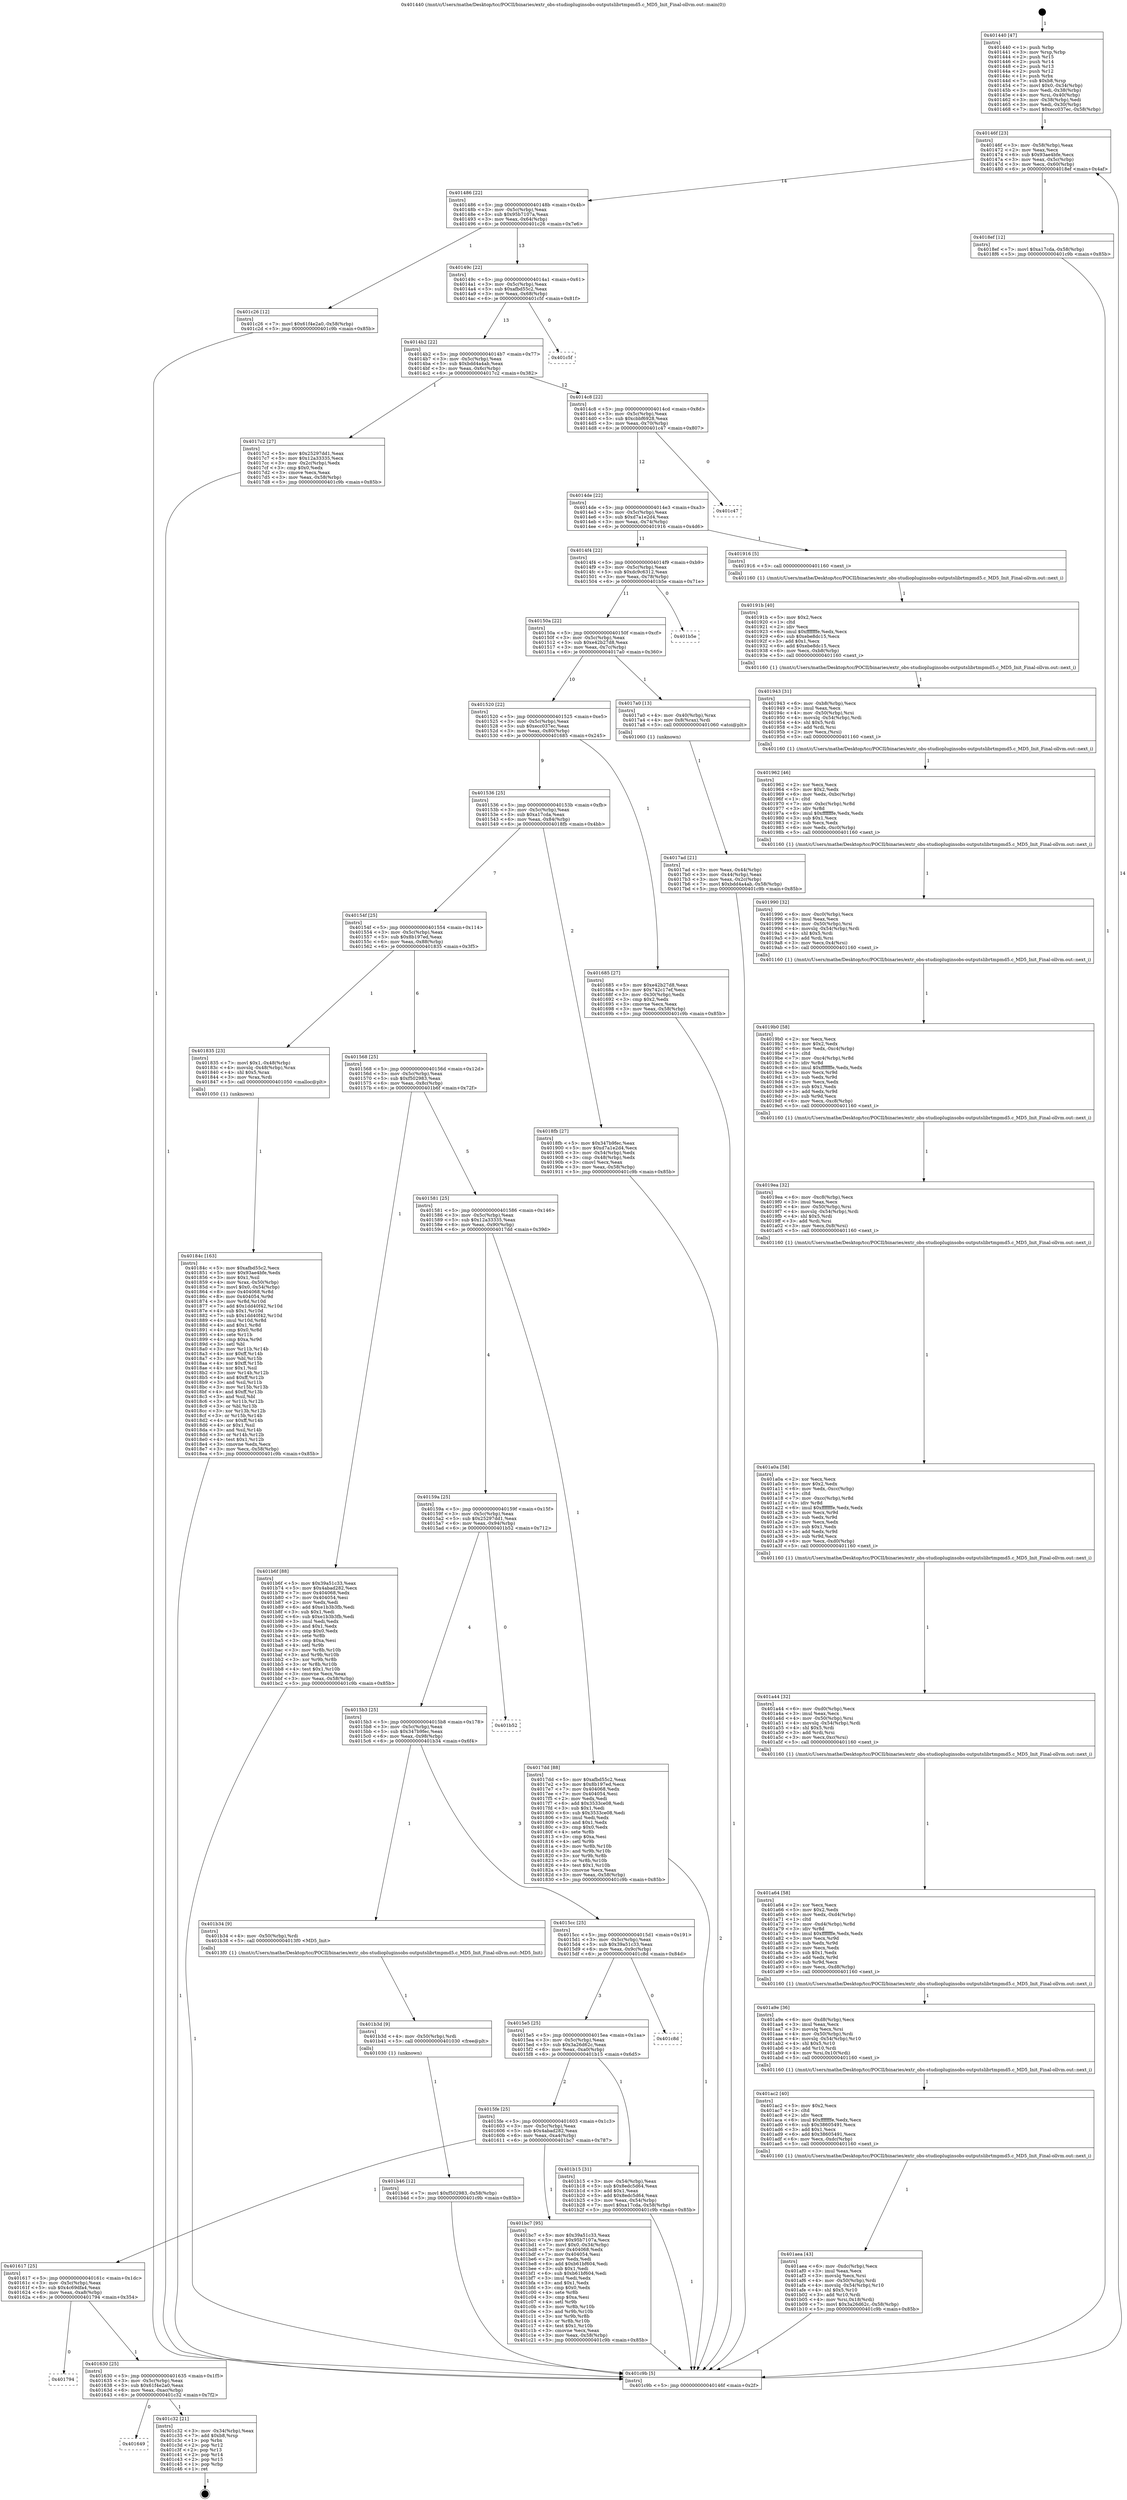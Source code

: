 digraph "0x401440" {
  label = "0x401440 (/mnt/c/Users/mathe/Desktop/tcc/POCII/binaries/extr_obs-studiopluginsobs-outputslibrtmpmd5.c_MD5_Init_Final-ollvm.out::main(0))"
  labelloc = "t"
  node[shape=record]

  Entry [label="",width=0.3,height=0.3,shape=circle,fillcolor=black,style=filled]
  "0x40146f" [label="{
     0x40146f [23]\l
     | [instrs]\l
     &nbsp;&nbsp;0x40146f \<+3\>: mov -0x58(%rbp),%eax\l
     &nbsp;&nbsp;0x401472 \<+2\>: mov %eax,%ecx\l
     &nbsp;&nbsp;0x401474 \<+6\>: sub $0x93ae4bfe,%ecx\l
     &nbsp;&nbsp;0x40147a \<+3\>: mov %eax,-0x5c(%rbp)\l
     &nbsp;&nbsp;0x40147d \<+3\>: mov %ecx,-0x60(%rbp)\l
     &nbsp;&nbsp;0x401480 \<+6\>: je 00000000004018ef \<main+0x4af\>\l
  }"]
  "0x4018ef" [label="{
     0x4018ef [12]\l
     | [instrs]\l
     &nbsp;&nbsp;0x4018ef \<+7\>: movl $0xa17cda,-0x58(%rbp)\l
     &nbsp;&nbsp;0x4018f6 \<+5\>: jmp 0000000000401c9b \<main+0x85b\>\l
  }"]
  "0x401486" [label="{
     0x401486 [22]\l
     | [instrs]\l
     &nbsp;&nbsp;0x401486 \<+5\>: jmp 000000000040148b \<main+0x4b\>\l
     &nbsp;&nbsp;0x40148b \<+3\>: mov -0x5c(%rbp),%eax\l
     &nbsp;&nbsp;0x40148e \<+5\>: sub $0x95b7107a,%eax\l
     &nbsp;&nbsp;0x401493 \<+3\>: mov %eax,-0x64(%rbp)\l
     &nbsp;&nbsp;0x401496 \<+6\>: je 0000000000401c26 \<main+0x7e6\>\l
  }"]
  Exit [label="",width=0.3,height=0.3,shape=circle,fillcolor=black,style=filled,peripheries=2]
  "0x401c26" [label="{
     0x401c26 [12]\l
     | [instrs]\l
     &nbsp;&nbsp;0x401c26 \<+7\>: movl $0x61f4e2a0,-0x58(%rbp)\l
     &nbsp;&nbsp;0x401c2d \<+5\>: jmp 0000000000401c9b \<main+0x85b\>\l
  }"]
  "0x40149c" [label="{
     0x40149c [22]\l
     | [instrs]\l
     &nbsp;&nbsp;0x40149c \<+5\>: jmp 00000000004014a1 \<main+0x61\>\l
     &nbsp;&nbsp;0x4014a1 \<+3\>: mov -0x5c(%rbp),%eax\l
     &nbsp;&nbsp;0x4014a4 \<+5\>: sub $0xafbd55c2,%eax\l
     &nbsp;&nbsp;0x4014a9 \<+3\>: mov %eax,-0x68(%rbp)\l
     &nbsp;&nbsp;0x4014ac \<+6\>: je 0000000000401c5f \<main+0x81f\>\l
  }"]
  "0x401649" [label="{
     0x401649\l
  }", style=dashed]
  "0x401c5f" [label="{
     0x401c5f\l
  }", style=dashed]
  "0x4014b2" [label="{
     0x4014b2 [22]\l
     | [instrs]\l
     &nbsp;&nbsp;0x4014b2 \<+5\>: jmp 00000000004014b7 \<main+0x77\>\l
     &nbsp;&nbsp;0x4014b7 \<+3\>: mov -0x5c(%rbp),%eax\l
     &nbsp;&nbsp;0x4014ba \<+5\>: sub $0xbdd4a4ab,%eax\l
     &nbsp;&nbsp;0x4014bf \<+3\>: mov %eax,-0x6c(%rbp)\l
     &nbsp;&nbsp;0x4014c2 \<+6\>: je 00000000004017c2 \<main+0x382\>\l
  }"]
  "0x401c32" [label="{
     0x401c32 [21]\l
     | [instrs]\l
     &nbsp;&nbsp;0x401c32 \<+3\>: mov -0x34(%rbp),%eax\l
     &nbsp;&nbsp;0x401c35 \<+7\>: add $0xb8,%rsp\l
     &nbsp;&nbsp;0x401c3c \<+1\>: pop %rbx\l
     &nbsp;&nbsp;0x401c3d \<+2\>: pop %r12\l
     &nbsp;&nbsp;0x401c3f \<+2\>: pop %r13\l
     &nbsp;&nbsp;0x401c41 \<+2\>: pop %r14\l
     &nbsp;&nbsp;0x401c43 \<+2\>: pop %r15\l
     &nbsp;&nbsp;0x401c45 \<+1\>: pop %rbp\l
     &nbsp;&nbsp;0x401c46 \<+1\>: ret\l
  }"]
  "0x4017c2" [label="{
     0x4017c2 [27]\l
     | [instrs]\l
     &nbsp;&nbsp;0x4017c2 \<+5\>: mov $0x25297dd1,%eax\l
     &nbsp;&nbsp;0x4017c7 \<+5\>: mov $0x12a33335,%ecx\l
     &nbsp;&nbsp;0x4017cc \<+3\>: mov -0x2c(%rbp),%edx\l
     &nbsp;&nbsp;0x4017cf \<+3\>: cmp $0x0,%edx\l
     &nbsp;&nbsp;0x4017d2 \<+3\>: cmove %ecx,%eax\l
     &nbsp;&nbsp;0x4017d5 \<+3\>: mov %eax,-0x58(%rbp)\l
     &nbsp;&nbsp;0x4017d8 \<+5\>: jmp 0000000000401c9b \<main+0x85b\>\l
  }"]
  "0x4014c8" [label="{
     0x4014c8 [22]\l
     | [instrs]\l
     &nbsp;&nbsp;0x4014c8 \<+5\>: jmp 00000000004014cd \<main+0x8d\>\l
     &nbsp;&nbsp;0x4014cd \<+3\>: mov -0x5c(%rbp),%eax\l
     &nbsp;&nbsp;0x4014d0 \<+5\>: sub $0xcbbf6928,%eax\l
     &nbsp;&nbsp;0x4014d5 \<+3\>: mov %eax,-0x70(%rbp)\l
     &nbsp;&nbsp;0x4014d8 \<+6\>: je 0000000000401c47 \<main+0x807\>\l
  }"]
  "0x401630" [label="{
     0x401630 [25]\l
     | [instrs]\l
     &nbsp;&nbsp;0x401630 \<+5\>: jmp 0000000000401635 \<main+0x1f5\>\l
     &nbsp;&nbsp;0x401635 \<+3\>: mov -0x5c(%rbp),%eax\l
     &nbsp;&nbsp;0x401638 \<+5\>: sub $0x61f4e2a0,%eax\l
     &nbsp;&nbsp;0x40163d \<+6\>: mov %eax,-0xac(%rbp)\l
     &nbsp;&nbsp;0x401643 \<+6\>: je 0000000000401c32 \<main+0x7f2\>\l
  }"]
  "0x401c47" [label="{
     0x401c47\l
  }", style=dashed]
  "0x4014de" [label="{
     0x4014de [22]\l
     | [instrs]\l
     &nbsp;&nbsp;0x4014de \<+5\>: jmp 00000000004014e3 \<main+0xa3\>\l
     &nbsp;&nbsp;0x4014e3 \<+3\>: mov -0x5c(%rbp),%eax\l
     &nbsp;&nbsp;0x4014e6 \<+5\>: sub $0xd7a1e2d4,%eax\l
     &nbsp;&nbsp;0x4014eb \<+3\>: mov %eax,-0x74(%rbp)\l
     &nbsp;&nbsp;0x4014ee \<+6\>: je 0000000000401916 \<main+0x4d6\>\l
  }"]
  "0x401794" [label="{
     0x401794\l
  }", style=dashed]
  "0x401916" [label="{
     0x401916 [5]\l
     | [instrs]\l
     &nbsp;&nbsp;0x401916 \<+5\>: call 0000000000401160 \<next_i\>\l
     | [calls]\l
     &nbsp;&nbsp;0x401160 \{1\} (/mnt/c/Users/mathe/Desktop/tcc/POCII/binaries/extr_obs-studiopluginsobs-outputslibrtmpmd5.c_MD5_Init_Final-ollvm.out::next_i)\l
  }"]
  "0x4014f4" [label="{
     0x4014f4 [22]\l
     | [instrs]\l
     &nbsp;&nbsp;0x4014f4 \<+5\>: jmp 00000000004014f9 \<main+0xb9\>\l
     &nbsp;&nbsp;0x4014f9 \<+3\>: mov -0x5c(%rbp),%eax\l
     &nbsp;&nbsp;0x4014fc \<+5\>: sub $0xdc9c6312,%eax\l
     &nbsp;&nbsp;0x401501 \<+3\>: mov %eax,-0x78(%rbp)\l
     &nbsp;&nbsp;0x401504 \<+6\>: je 0000000000401b5e \<main+0x71e\>\l
  }"]
  "0x401617" [label="{
     0x401617 [25]\l
     | [instrs]\l
     &nbsp;&nbsp;0x401617 \<+5\>: jmp 000000000040161c \<main+0x1dc\>\l
     &nbsp;&nbsp;0x40161c \<+3\>: mov -0x5c(%rbp),%eax\l
     &nbsp;&nbsp;0x40161f \<+5\>: sub $0x4c69dfa4,%eax\l
     &nbsp;&nbsp;0x401624 \<+6\>: mov %eax,-0xa8(%rbp)\l
     &nbsp;&nbsp;0x40162a \<+6\>: je 0000000000401794 \<main+0x354\>\l
  }"]
  "0x401b5e" [label="{
     0x401b5e\l
  }", style=dashed]
  "0x40150a" [label="{
     0x40150a [22]\l
     | [instrs]\l
     &nbsp;&nbsp;0x40150a \<+5\>: jmp 000000000040150f \<main+0xcf\>\l
     &nbsp;&nbsp;0x40150f \<+3\>: mov -0x5c(%rbp),%eax\l
     &nbsp;&nbsp;0x401512 \<+5\>: sub $0xe42b27d8,%eax\l
     &nbsp;&nbsp;0x401517 \<+3\>: mov %eax,-0x7c(%rbp)\l
     &nbsp;&nbsp;0x40151a \<+6\>: je 00000000004017a0 \<main+0x360\>\l
  }"]
  "0x401bc7" [label="{
     0x401bc7 [95]\l
     | [instrs]\l
     &nbsp;&nbsp;0x401bc7 \<+5\>: mov $0x39a51c33,%eax\l
     &nbsp;&nbsp;0x401bcc \<+5\>: mov $0x95b7107a,%ecx\l
     &nbsp;&nbsp;0x401bd1 \<+7\>: movl $0x0,-0x34(%rbp)\l
     &nbsp;&nbsp;0x401bd8 \<+7\>: mov 0x404068,%edx\l
     &nbsp;&nbsp;0x401bdf \<+7\>: mov 0x404054,%esi\l
     &nbsp;&nbsp;0x401be6 \<+2\>: mov %edx,%edi\l
     &nbsp;&nbsp;0x401be8 \<+6\>: add $0xb61bf604,%edi\l
     &nbsp;&nbsp;0x401bee \<+3\>: sub $0x1,%edi\l
     &nbsp;&nbsp;0x401bf1 \<+6\>: sub $0xb61bf604,%edi\l
     &nbsp;&nbsp;0x401bf7 \<+3\>: imul %edi,%edx\l
     &nbsp;&nbsp;0x401bfa \<+3\>: and $0x1,%edx\l
     &nbsp;&nbsp;0x401bfd \<+3\>: cmp $0x0,%edx\l
     &nbsp;&nbsp;0x401c00 \<+4\>: sete %r8b\l
     &nbsp;&nbsp;0x401c04 \<+3\>: cmp $0xa,%esi\l
     &nbsp;&nbsp;0x401c07 \<+4\>: setl %r9b\l
     &nbsp;&nbsp;0x401c0b \<+3\>: mov %r8b,%r10b\l
     &nbsp;&nbsp;0x401c0e \<+3\>: and %r9b,%r10b\l
     &nbsp;&nbsp;0x401c11 \<+3\>: xor %r9b,%r8b\l
     &nbsp;&nbsp;0x401c14 \<+3\>: or %r8b,%r10b\l
     &nbsp;&nbsp;0x401c17 \<+4\>: test $0x1,%r10b\l
     &nbsp;&nbsp;0x401c1b \<+3\>: cmovne %ecx,%eax\l
     &nbsp;&nbsp;0x401c1e \<+3\>: mov %eax,-0x58(%rbp)\l
     &nbsp;&nbsp;0x401c21 \<+5\>: jmp 0000000000401c9b \<main+0x85b\>\l
  }"]
  "0x4017a0" [label="{
     0x4017a0 [13]\l
     | [instrs]\l
     &nbsp;&nbsp;0x4017a0 \<+4\>: mov -0x40(%rbp),%rax\l
     &nbsp;&nbsp;0x4017a4 \<+4\>: mov 0x8(%rax),%rdi\l
     &nbsp;&nbsp;0x4017a8 \<+5\>: call 0000000000401060 \<atoi@plt\>\l
     | [calls]\l
     &nbsp;&nbsp;0x401060 \{1\} (unknown)\l
  }"]
  "0x401520" [label="{
     0x401520 [22]\l
     | [instrs]\l
     &nbsp;&nbsp;0x401520 \<+5\>: jmp 0000000000401525 \<main+0xe5\>\l
     &nbsp;&nbsp;0x401525 \<+3\>: mov -0x5c(%rbp),%eax\l
     &nbsp;&nbsp;0x401528 \<+5\>: sub $0xecc037ec,%eax\l
     &nbsp;&nbsp;0x40152d \<+3\>: mov %eax,-0x80(%rbp)\l
     &nbsp;&nbsp;0x401530 \<+6\>: je 0000000000401685 \<main+0x245\>\l
  }"]
  "0x401b46" [label="{
     0x401b46 [12]\l
     | [instrs]\l
     &nbsp;&nbsp;0x401b46 \<+7\>: movl $0xf502983,-0x58(%rbp)\l
     &nbsp;&nbsp;0x401b4d \<+5\>: jmp 0000000000401c9b \<main+0x85b\>\l
  }"]
  "0x401685" [label="{
     0x401685 [27]\l
     | [instrs]\l
     &nbsp;&nbsp;0x401685 \<+5\>: mov $0xe42b27d8,%eax\l
     &nbsp;&nbsp;0x40168a \<+5\>: mov $0x742c17ef,%ecx\l
     &nbsp;&nbsp;0x40168f \<+3\>: mov -0x30(%rbp),%edx\l
     &nbsp;&nbsp;0x401692 \<+3\>: cmp $0x2,%edx\l
     &nbsp;&nbsp;0x401695 \<+3\>: cmovne %ecx,%eax\l
     &nbsp;&nbsp;0x401698 \<+3\>: mov %eax,-0x58(%rbp)\l
     &nbsp;&nbsp;0x40169b \<+5\>: jmp 0000000000401c9b \<main+0x85b\>\l
  }"]
  "0x401536" [label="{
     0x401536 [25]\l
     | [instrs]\l
     &nbsp;&nbsp;0x401536 \<+5\>: jmp 000000000040153b \<main+0xfb\>\l
     &nbsp;&nbsp;0x40153b \<+3\>: mov -0x5c(%rbp),%eax\l
     &nbsp;&nbsp;0x40153e \<+5\>: sub $0xa17cda,%eax\l
     &nbsp;&nbsp;0x401543 \<+6\>: mov %eax,-0x84(%rbp)\l
     &nbsp;&nbsp;0x401549 \<+6\>: je 00000000004018fb \<main+0x4bb\>\l
  }"]
  "0x401c9b" [label="{
     0x401c9b [5]\l
     | [instrs]\l
     &nbsp;&nbsp;0x401c9b \<+5\>: jmp 000000000040146f \<main+0x2f\>\l
  }"]
  "0x401440" [label="{
     0x401440 [47]\l
     | [instrs]\l
     &nbsp;&nbsp;0x401440 \<+1\>: push %rbp\l
     &nbsp;&nbsp;0x401441 \<+3\>: mov %rsp,%rbp\l
     &nbsp;&nbsp;0x401444 \<+2\>: push %r15\l
     &nbsp;&nbsp;0x401446 \<+2\>: push %r14\l
     &nbsp;&nbsp;0x401448 \<+2\>: push %r13\l
     &nbsp;&nbsp;0x40144a \<+2\>: push %r12\l
     &nbsp;&nbsp;0x40144c \<+1\>: push %rbx\l
     &nbsp;&nbsp;0x40144d \<+7\>: sub $0xb8,%rsp\l
     &nbsp;&nbsp;0x401454 \<+7\>: movl $0x0,-0x34(%rbp)\l
     &nbsp;&nbsp;0x40145b \<+3\>: mov %edi,-0x38(%rbp)\l
     &nbsp;&nbsp;0x40145e \<+4\>: mov %rsi,-0x40(%rbp)\l
     &nbsp;&nbsp;0x401462 \<+3\>: mov -0x38(%rbp),%edi\l
     &nbsp;&nbsp;0x401465 \<+3\>: mov %edi,-0x30(%rbp)\l
     &nbsp;&nbsp;0x401468 \<+7\>: movl $0xecc037ec,-0x58(%rbp)\l
  }"]
  "0x4017ad" [label="{
     0x4017ad [21]\l
     | [instrs]\l
     &nbsp;&nbsp;0x4017ad \<+3\>: mov %eax,-0x44(%rbp)\l
     &nbsp;&nbsp;0x4017b0 \<+3\>: mov -0x44(%rbp),%eax\l
     &nbsp;&nbsp;0x4017b3 \<+3\>: mov %eax,-0x2c(%rbp)\l
     &nbsp;&nbsp;0x4017b6 \<+7\>: movl $0xbdd4a4ab,-0x58(%rbp)\l
     &nbsp;&nbsp;0x4017bd \<+5\>: jmp 0000000000401c9b \<main+0x85b\>\l
  }"]
  "0x401b3d" [label="{
     0x401b3d [9]\l
     | [instrs]\l
     &nbsp;&nbsp;0x401b3d \<+4\>: mov -0x50(%rbp),%rdi\l
     &nbsp;&nbsp;0x401b41 \<+5\>: call 0000000000401030 \<free@plt\>\l
     | [calls]\l
     &nbsp;&nbsp;0x401030 \{1\} (unknown)\l
  }"]
  "0x4018fb" [label="{
     0x4018fb [27]\l
     | [instrs]\l
     &nbsp;&nbsp;0x4018fb \<+5\>: mov $0x347b9fec,%eax\l
     &nbsp;&nbsp;0x401900 \<+5\>: mov $0xd7a1e2d4,%ecx\l
     &nbsp;&nbsp;0x401905 \<+3\>: mov -0x54(%rbp),%edx\l
     &nbsp;&nbsp;0x401908 \<+3\>: cmp -0x48(%rbp),%edx\l
     &nbsp;&nbsp;0x40190b \<+3\>: cmovl %ecx,%eax\l
     &nbsp;&nbsp;0x40190e \<+3\>: mov %eax,-0x58(%rbp)\l
     &nbsp;&nbsp;0x401911 \<+5\>: jmp 0000000000401c9b \<main+0x85b\>\l
  }"]
  "0x40154f" [label="{
     0x40154f [25]\l
     | [instrs]\l
     &nbsp;&nbsp;0x40154f \<+5\>: jmp 0000000000401554 \<main+0x114\>\l
     &nbsp;&nbsp;0x401554 \<+3\>: mov -0x5c(%rbp),%eax\l
     &nbsp;&nbsp;0x401557 \<+5\>: sub $0x8b197ed,%eax\l
     &nbsp;&nbsp;0x40155c \<+6\>: mov %eax,-0x88(%rbp)\l
     &nbsp;&nbsp;0x401562 \<+6\>: je 0000000000401835 \<main+0x3f5\>\l
  }"]
  "0x4015fe" [label="{
     0x4015fe [25]\l
     | [instrs]\l
     &nbsp;&nbsp;0x4015fe \<+5\>: jmp 0000000000401603 \<main+0x1c3\>\l
     &nbsp;&nbsp;0x401603 \<+3\>: mov -0x5c(%rbp),%eax\l
     &nbsp;&nbsp;0x401606 \<+5\>: sub $0x4abad282,%eax\l
     &nbsp;&nbsp;0x40160b \<+6\>: mov %eax,-0xa4(%rbp)\l
     &nbsp;&nbsp;0x401611 \<+6\>: je 0000000000401bc7 \<main+0x787\>\l
  }"]
  "0x401835" [label="{
     0x401835 [23]\l
     | [instrs]\l
     &nbsp;&nbsp;0x401835 \<+7\>: movl $0x1,-0x48(%rbp)\l
     &nbsp;&nbsp;0x40183c \<+4\>: movslq -0x48(%rbp),%rax\l
     &nbsp;&nbsp;0x401840 \<+4\>: shl $0x5,%rax\l
     &nbsp;&nbsp;0x401844 \<+3\>: mov %rax,%rdi\l
     &nbsp;&nbsp;0x401847 \<+5\>: call 0000000000401050 \<malloc@plt\>\l
     | [calls]\l
     &nbsp;&nbsp;0x401050 \{1\} (unknown)\l
  }"]
  "0x401568" [label="{
     0x401568 [25]\l
     | [instrs]\l
     &nbsp;&nbsp;0x401568 \<+5\>: jmp 000000000040156d \<main+0x12d\>\l
     &nbsp;&nbsp;0x40156d \<+3\>: mov -0x5c(%rbp),%eax\l
     &nbsp;&nbsp;0x401570 \<+5\>: sub $0xf502983,%eax\l
     &nbsp;&nbsp;0x401575 \<+6\>: mov %eax,-0x8c(%rbp)\l
     &nbsp;&nbsp;0x40157b \<+6\>: je 0000000000401b6f \<main+0x72f\>\l
  }"]
  "0x401b15" [label="{
     0x401b15 [31]\l
     | [instrs]\l
     &nbsp;&nbsp;0x401b15 \<+3\>: mov -0x54(%rbp),%eax\l
     &nbsp;&nbsp;0x401b18 \<+5\>: sub $0x8edc5d64,%eax\l
     &nbsp;&nbsp;0x401b1d \<+3\>: add $0x1,%eax\l
     &nbsp;&nbsp;0x401b20 \<+5\>: add $0x8edc5d64,%eax\l
     &nbsp;&nbsp;0x401b25 \<+3\>: mov %eax,-0x54(%rbp)\l
     &nbsp;&nbsp;0x401b28 \<+7\>: movl $0xa17cda,-0x58(%rbp)\l
     &nbsp;&nbsp;0x401b2f \<+5\>: jmp 0000000000401c9b \<main+0x85b\>\l
  }"]
  "0x401b6f" [label="{
     0x401b6f [88]\l
     | [instrs]\l
     &nbsp;&nbsp;0x401b6f \<+5\>: mov $0x39a51c33,%eax\l
     &nbsp;&nbsp;0x401b74 \<+5\>: mov $0x4abad282,%ecx\l
     &nbsp;&nbsp;0x401b79 \<+7\>: mov 0x404068,%edx\l
     &nbsp;&nbsp;0x401b80 \<+7\>: mov 0x404054,%esi\l
     &nbsp;&nbsp;0x401b87 \<+2\>: mov %edx,%edi\l
     &nbsp;&nbsp;0x401b89 \<+6\>: add $0xe1b3b3fb,%edi\l
     &nbsp;&nbsp;0x401b8f \<+3\>: sub $0x1,%edi\l
     &nbsp;&nbsp;0x401b92 \<+6\>: sub $0xe1b3b3fb,%edi\l
     &nbsp;&nbsp;0x401b98 \<+3\>: imul %edi,%edx\l
     &nbsp;&nbsp;0x401b9b \<+3\>: and $0x1,%edx\l
     &nbsp;&nbsp;0x401b9e \<+3\>: cmp $0x0,%edx\l
     &nbsp;&nbsp;0x401ba1 \<+4\>: sete %r8b\l
     &nbsp;&nbsp;0x401ba5 \<+3\>: cmp $0xa,%esi\l
     &nbsp;&nbsp;0x401ba8 \<+4\>: setl %r9b\l
     &nbsp;&nbsp;0x401bac \<+3\>: mov %r8b,%r10b\l
     &nbsp;&nbsp;0x401baf \<+3\>: and %r9b,%r10b\l
     &nbsp;&nbsp;0x401bb2 \<+3\>: xor %r9b,%r8b\l
     &nbsp;&nbsp;0x401bb5 \<+3\>: or %r8b,%r10b\l
     &nbsp;&nbsp;0x401bb8 \<+4\>: test $0x1,%r10b\l
     &nbsp;&nbsp;0x401bbc \<+3\>: cmovne %ecx,%eax\l
     &nbsp;&nbsp;0x401bbf \<+3\>: mov %eax,-0x58(%rbp)\l
     &nbsp;&nbsp;0x401bc2 \<+5\>: jmp 0000000000401c9b \<main+0x85b\>\l
  }"]
  "0x401581" [label="{
     0x401581 [25]\l
     | [instrs]\l
     &nbsp;&nbsp;0x401581 \<+5\>: jmp 0000000000401586 \<main+0x146\>\l
     &nbsp;&nbsp;0x401586 \<+3\>: mov -0x5c(%rbp),%eax\l
     &nbsp;&nbsp;0x401589 \<+5\>: sub $0x12a33335,%eax\l
     &nbsp;&nbsp;0x40158e \<+6\>: mov %eax,-0x90(%rbp)\l
     &nbsp;&nbsp;0x401594 \<+6\>: je 00000000004017dd \<main+0x39d\>\l
  }"]
  "0x4015e5" [label="{
     0x4015e5 [25]\l
     | [instrs]\l
     &nbsp;&nbsp;0x4015e5 \<+5\>: jmp 00000000004015ea \<main+0x1aa\>\l
     &nbsp;&nbsp;0x4015ea \<+3\>: mov -0x5c(%rbp),%eax\l
     &nbsp;&nbsp;0x4015ed \<+5\>: sub $0x3a26d62c,%eax\l
     &nbsp;&nbsp;0x4015f2 \<+6\>: mov %eax,-0xa0(%rbp)\l
     &nbsp;&nbsp;0x4015f8 \<+6\>: je 0000000000401b15 \<main+0x6d5\>\l
  }"]
  "0x4017dd" [label="{
     0x4017dd [88]\l
     | [instrs]\l
     &nbsp;&nbsp;0x4017dd \<+5\>: mov $0xafbd55c2,%eax\l
     &nbsp;&nbsp;0x4017e2 \<+5\>: mov $0x8b197ed,%ecx\l
     &nbsp;&nbsp;0x4017e7 \<+7\>: mov 0x404068,%edx\l
     &nbsp;&nbsp;0x4017ee \<+7\>: mov 0x404054,%esi\l
     &nbsp;&nbsp;0x4017f5 \<+2\>: mov %edx,%edi\l
     &nbsp;&nbsp;0x4017f7 \<+6\>: add $0x3533ce08,%edi\l
     &nbsp;&nbsp;0x4017fd \<+3\>: sub $0x1,%edi\l
     &nbsp;&nbsp;0x401800 \<+6\>: sub $0x3533ce08,%edi\l
     &nbsp;&nbsp;0x401806 \<+3\>: imul %edi,%edx\l
     &nbsp;&nbsp;0x401809 \<+3\>: and $0x1,%edx\l
     &nbsp;&nbsp;0x40180c \<+3\>: cmp $0x0,%edx\l
     &nbsp;&nbsp;0x40180f \<+4\>: sete %r8b\l
     &nbsp;&nbsp;0x401813 \<+3\>: cmp $0xa,%esi\l
     &nbsp;&nbsp;0x401816 \<+4\>: setl %r9b\l
     &nbsp;&nbsp;0x40181a \<+3\>: mov %r8b,%r10b\l
     &nbsp;&nbsp;0x40181d \<+3\>: and %r9b,%r10b\l
     &nbsp;&nbsp;0x401820 \<+3\>: xor %r9b,%r8b\l
     &nbsp;&nbsp;0x401823 \<+3\>: or %r8b,%r10b\l
     &nbsp;&nbsp;0x401826 \<+4\>: test $0x1,%r10b\l
     &nbsp;&nbsp;0x40182a \<+3\>: cmovne %ecx,%eax\l
     &nbsp;&nbsp;0x40182d \<+3\>: mov %eax,-0x58(%rbp)\l
     &nbsp;&nbsp;0x401830 \<+5\>: jmp 0000000000401c9b \<main+0x85b\>\l
  }"]
  "0x40159a" [label="{
     0x40159a [25]\l
     | [instrs]\l
     &nbsp;&nbsp;0x40159a \<+5\>: jmp 000000000040159f \<main+0x15f\>\l
     &nbsp;&nbsp;0x40159f \<+3\>: mov -0x5c(%rbp),%eax\l
     &nbsp;&nbsp;0x4015a2 \<+5\>: sub $0x25297dd1,%eax\l
     &nbsp;&nbsp;0x4015a7 \<+6\>: mov %eax,-0x94(%rbp)\l
     &nbsp;&nbsp;0x4015ad \<+6\>: je 0000000000401b52 \<main+0x712\>\l
  }"]
  "0x40184c" [label="{
     0x40184c [163]\l
     | [instrs]\l
     &nbsp;&nbsp;0x40184c \<+5\>: mov $0xafbd55c2,%ecx\l
     &nbsp;&nbsp;0x401851 \<+5\>: mov $0x93ae4bfe,%edx\l
     &nbsp;&nbsp;0x401856 \<+3\>: mov $0x1,%sil\l
     &nbsp;&nbsp;0x401859 \<+4\>: mov %rax,-0x50(%rbp)\l
     &nbsp;&nbsp;0x40185d \<+7\>: movl $0x0,-0x54(%rbp)\l
     &nbsp;&nbsp;0x401864 \<+8\>: mov 0x404068,%r8d\l
     &nbsp;&nbsp;0x40186c \<+8\>: mov 0x404054,%r9d\l
     &nbsp;&nbsp;0x401874 \<+3\>: mov %r8d,%r10d\l
     &nbsp;&nbsp;0x401877 \<+7\>: add $0x1dd40f42,%r10d\l
     &nbsp;&nbsp;0x40187e \<+4\>: sub $0x1,%r10d\l
     &nbsp;&nbsp;0x401882 \<+7\>: sub $0x1dd40f42,%r10d\l
     &nbsp;&nbsp;0x401889 \<+4\>: imul %r10d,%r8d\l
     &nbsp;&nbsp;0x40188d \<+4\>: and $0x1,%r8d\l
     &nbsp;&nbsp;0x401891 \<+4\>: cmp $0x0,%r8d\l
     &nbsp;&nbsp;0x401895 \<+4\>: sete %r11b\l
     &nbsp;&nbsp;0x401899 \<+4\>: cmp $0xa,%r9d\l
     &nbsp;&nbsp;0x40189d \<+3\>: setl %bl\l
     &nbsp;&nbsp;0x4018a0 \<+3\>: mov %r11b,%r14b\l
     &nbsp;&nbsp;0x4018a3 \<+4\>: xor $0xff,%r14b\l
     &nbsp;&nbsp;0x4018a7 \<+3\>: mov %bl,%r15b\l
     &nbsp;&nbsp;0x4018aa \<+4\>: xor $0xff,%r15b\l
     &nbsp;&nbsp;0x4018ae \<+4\>: xor $0x1,%sil\l
     &nbsp;&nbsp;0x4018b2 \<+3\>: mov %r14b,%r12b\l
     &nbsp;&nbsp;0x4018b5 \<+4\>: and $0xff,%r12b\l
     &nbsp;&nbsp;0x4018b9 \<+3\>: and %sil,%r11b\l
     &nbsp;&nbsp;0x4018bc \<+3\>: mov %r15b,%r13b\l
     &nbsp;&nbsp;0x4018bf \<+4\>: and $0xff,%r13b\l
     &nbsp;&nbsp;0x4018c3 \<+3\>: and %sil,%bl\l
     &nbsp;&nbsp;0x4018c6 \<+3\>: or %r11b,%r12b\l
     &nbsp;&nbsp;0x4018c9 \<+3\>: or %bl,%r13b\l
     &nbsp;&nbsp;0x4018cc \<+3\>: xor %r13b,%r12b\l
     &nbsp;&nbsp;0x4018cf \<+3\>: or %r15b,%r14b\l
     &nbsp;&nbsp;0x4018d2 \<+4\>: xor $0xff,%r14b\l
     &nbsp;&nbsp;0x4018d6 \<+4\>: or $0x1,%sil\l
     &nbsp;&nbsp;0x4018da \<+3\>: and %sil,%r14b\l
     &nbsp;&nbsp;0x4018dd \<+3\>: or %r14b,%r12b\l
     &nbsp;&nbsp;0x4018e0 \<+4\>: test $0x1,%r12b\l
     &nbsp;&nbsp;0x4018e4 \<+3\>: cmovne %edx,%ecx\l
     &nbsp;&nbsp;0x4018e7 \<+3\>: mov %ecx,-0x58(%rbp)\l
     &nbsp;&nbsp;0x4018ea \<+5\>: jmp 0000000000401c9b \<main+0x85b\>\l
  }"]
  "0x40191b" [label="{
     0x40191b [40]\l
     | [instrs]\l
     &nbsp;&nbsp;0x40191b \<+5\>: mov $0x2,%ecx\l
     &nbsp;&nbsp;0x401920 \<+1\>: cltd\l
     &nbsp;&nbsp;0x401921 \<+2\>: idiv %ecx\l
     &nbsp;&nbsp;0x401923 \<+6\>: imul $0xfffffffe,%edx,%ecx\l
     &nbsp;&nbsp;0x401929 \<+6\>: sub $0xebe8dc15,%ecx\l
     &nbsp;&nbsp;0x40192f \<+3\>: add $0x1,%ecx\l
     &nbsp;&nbsp;0x401932 \<+6\>: add $0xebe8dc15,%ecx\l
     &nbsp;&nbsp;0x401938 \<+6\>: mov %ecx,-0xb8(%rbp)\l
     &nbsp;&nbsp;0x40193e \<+5\>: call 0000000000401160 \<next_i\>\l
     | [calls]\l
     &nbsp;&nbsp;0x401160 \{1\} (/mnt/c/Users/mathe/Desktop/tcc/POCII/binaries/extr_obs-studiopluginsobs-outputslibrtmpmd5.c_MD5_Init_Final-ollvm.out::next_i)\l
  }"]
  "0x401943" [label="{
     0x401943 [31]\l
     | [instrs]\l
     &nbsp;&nbsp;0x401943 \<+6\>: mov -0xb8(%rbp),%ecx\l
     &nbsp;&nbsp;0x401949 \<+3\>: imul %eax,%ecx\l
     &nbsp;&nbsp;0x40194c \<+4\>: mov -0x50(%rbp),%rsi\l
     &nbsp;&nbsp;0x401950 \<+4\>: movslq -0x54(%rbp),%rdi\l
     &nbsp;&nbsp;0x401954 \<+4\>: shl $0x5,%rdi\l
     &nbsp;&nbsp;0x401958 \<+3\>: add %rdi,%rsi\l
     &nbsp;&nbsp;0x40195b \<+2\>: mov %ecx,(%rsi)\l
     &nbsp;&nbsp;0x40195d \<+5\>: call 0000000000401160 \<next_i\>\l
     | [calls]\l
     &nbsp;&nbsp;0x401160 \{1\} (/mnt/c/Users/mathe/Desktop/tcc/POCII/binaries/extr_obs-studiopluginsobs-outputslibrtmpmd5.c_MD5_Init_Final-ollvm.out::next_i)\l
  }"]
  "0x401962" [label="{
     0x401962 [46]\l
     | [instrs]\l
     &nbsp;&nbsp;0x401962 \<+2\>: xor %ecx,%ecx\l
     &nbsp;&nbsp;0x401964 \<+5\>: mov $0x2,%edx\l
     &nbsp;&nbsp;0x401969 \<+6\>: mov %edx,-0xbc(%rbp)\l
     &nbsp;&nbsp;0x40196f \<+1\>: cltd\l
     &nbsp;&nbsp;0x401970 \<+7\>: mov -0xbc(%rbp),%r8d\l
     &nbsp;&nbsp;0x401977 \<+3\>: idiv %r8d\l
     &nbsp;&nbsp;0x40197a \<+6\>: imul $0xfffffffe,%edx,%edx\l
     &nbsp;&nbsp;0x401980 \<+3\>: sub $0x1,%ecx\l
     &nbsp;&nbsp;0x401983 \<+2\>: sub %ecx,%edx\l
     &nbsp;&nbsp;0x401985 \<+6\>: mov %edx,-0xc0(%rbp)\l
     &nbsp;&nbsp;0x40198b \<+5\>: call 0000000000401160 \<next_i\>\l
     | [calls]\l
     &nbsp;&nbsp;0x401160 \{1\} (/mnt/c/Users/mathe/Desktop/tcc/POCII/binaries/extr_obs-studiopluginsobs-outputslibrtmpmd5.c_MD5_Init_Final-ollvm.out::next_i)\l
  }"]
  "0x401990" [label="{
     0x401990 [32]\l
     | [instrs]\l
     &nbsp;&nbsp;0x401990 \<+6\>: mov -0xc0(%rbp),%ecx\l
     &nbsp;&nbsp;0x401996 \<+3\>: imul %eax,%ecx\l
     &nbsp;&nbsp;0x401999 \<+4\>: mov -0x50(%rbp),%rsi\l
     &nbsp;&nbsp;0x40199d \<+4\>: movslq -0x54(%rbp),%rdi\l
     &nbsp;&nbsp;0x4019a1 \<+4\>: shl $0x5,%rdi\l
     &nbsp;&nbsp;0x4019a5 \<+3\>: add %rdi,%rsi\l
     &nbsp;&nbsp;0x4019a8 \<+3\>: mov %ecx,0x4(%rsi)\l
     &nbsp;&nbsp;0x4019ab \<+5\>: call 0000000000401160 \<next_i\>\l
     | [calls]\l
     &nbsp;&nbsp;0x401160 \{1\} (/mnt/c/Users/mathe/Desktop/tcc/POCII/binaries/extr_obs-studiopluginsobs-outputslibrtmpmd5.c_MD5_Init_Final-ollvm.out::next_i)\l
  }"]
  "0x4019b0" [label="{
     0x4019b0 [58]\l
     | [instrs]\l
     &nbsp;&nbsp;0x4019b0 \<+2\>: xor %ecx,%ecx\l
     &nbsp;&nbsp;0x4019b2 \<+5\>: mov $0x2,%edx\l
     &nbsp;&nbsp;0x4019b7 \<+6\>: mov %edx,-0xc4(%rbp)\l
     &nbsp;&nbsp;0x4019bd \<+1\>: cltd\l
     &nbsp;&nbsp;0x4019be \<+7\>: mov -0xc4(%rbp),%r8d\l
     &nbsp;&nbsp;0x4019c5 \<+3\>: idiv %r8d\l
     &nbsp;&nbsp;0x4019c8 \<+6\>: imul $0xfffffffe,%edx,%edx\l
     &nbsp;&nbsp;0x4019ce \<+3\>: mov %ecx,%r9d\l
     &nbsp;&nbsp;0x4019d1 \<+3\>: sub %edx,%r9d\l
     &nbsp;&nbsp;0x4019d4 \<+2\>: mov %ecx,%edx\l
     &nbsp;&nbsp;0x4019d6 \<+3\>: sub $0x1,%edx\l
     &nbsp;&nbsp;0x4019d9 \<+3\>: add %edx,%r9d\l
     &nbsp;&nbsp;0x4019dc \<+3\>: sub %r9d,%ecx\l
     &nbsp;&nbsp;0x4019df \<+6\>: mov %ecx,-0xc8(%rbp)\l
     &nbsp;&nbsp;0x4019e5 \<+5\>: call 0000000000401160 \<next_i\>\l
     | [calls]\l
     &nbsp;&nbsp;0x401160 \{1\} (/mnt/c/Users/mathe/Desktop/tcc/POCII/binaries/extr_obs-studiopluginsobs-outputslibrtmpmd5.c_MD5_Init_Final-ollvm.out::next_i)\l
  }"]
  "0x4019ea" [label="{
     0x4019ea [32]\l
     | [instrs]\l
     &nbsp;&nbsp;0x4019ea \<+6\>: mov -0xc8(%rbp),%ecx\l
     &nbsp;&nbsp;0x4019f0 \<+3\>: imul %eax,%ecx\l
     &nbsp;&nbsp;0x4019f3 \<+4\>: mov -0x50(%rbp),%rsi\l
     &nbsp;&nbsp;0x4019f7 \<+4\>: movslq -0x54(%rbp),%rdi\l
     &nbsp;&nbsp;0x4019fb \<+4\>: shl $0x5,%rdi\l
     &nbsp;&nbsp;0x4019ff \<+3\>: add %rdi,%rsi\l
     &nbsp;&nbsp;0x401a02 \<+3\>: mov %ecx,0x8(%rsi)\l
     &nbsp;&nbsp;0x401a05 \<+5\>: call 0000000000401160 \<next_i\>\l
     | [calls]\l
     &nbsp;&nbsp;0x401160 \{1\} (/mnt/c/Users/mathe/Desktop/tcc/POCII/binaries/extr_obs-studiopluginsobs-outputslibrtmpmd5.c_MD5_Init_Final-ollvm.out::next_i)\l
  }"]
  "0x401a0a" [label="{
     0x401a0a [58]\l
     | [instrs]\l
     &nbsp;&nbsp;0x401a0a \<+2\>: xor %ecx,%ecx\l
     &nbsp;&nbsp;0x401a0c \<+5\>: mov $0x2,%edx\l
     &nbsp;&nbsp;0x401a11 \<+6\>: mov %edx,-0xcc(%rbp)\l
     &nbsp;&nbsp;0x401a17 \<+1\>: cltd\l
     &nbsp;&nbsp;0x401a18 \<+7\>: mov -0xcc(%rbp),%r8d\l
     &nbsp;&nbsp;0x401a1f \<+3\>: idiv %r8d\l
     &nbsp;&nbsp;0x401a22 \<+6\>: imul $0xfffffffe,%edx,%edx\l
     &nbsp;&nbsp;0x401a28 \<+3\>: mov %ecx,%r9d\l
     &nbsp;&nbsp;0x401a2b \<+3\>: sub %edx,%r9d\l
     &nbsp;&nbsp;0x401a2e \<+2\>: mov %ecx,%edx\l
     &nbsp;&nbsp;0x401a30 \<+3\>: sub $0x1,%edx\l
     &nbsp;&nbsp;0x401a33 \<+3\>: add %edx,%r9d\l
     &nbsp;&nbsp;0x401a36 \<+3\>: sub %r9d,%ecx\l
     &nbsp;&nbsp;0x401a39 \<+6\>: mov %ecx,-0xd0(%rbp)\l
     &nbsp;&nbsp;0x401a3f \<+5\>: call 0000000000401160 \<next_i\>\l
     | [calls]\l
     &nbsp;&nbsp;0x401160 \{1\} (/mnt/c/Users/mathe/Desktop/tcc/POCII/binaries/extr_obs-studiopluginsobs-outputslibrtmpmd5.c_MD5_Init_Final-ollvm.out::next_i)\l
  }"]
  "0x401a44" [label="{
     0x401a44 [32]\l
     | [instrs]\l
     &nbsp;&nbsp;0x401a44 \<+6\>: mov -0xd0(%rbp),%ecx\l
     &nbsp;&nbsp;0x401a4a \<+3\>: imul %eax,%ecx\l
     &nbsp;&nbsp;0x401a4d \<+4\>: mov -0x50(%rbp),%rsi\l
     &nbsp;&nbsp;0x401a51 \<+4\>: movslq -0x54(%rbp),%rdi\l
     &nbsp;&nbsp;0x401a55 \<+4\>: shl $0x5,%rdi\l
     &nbsp;&nbsp;0x401a59 \<+3\>: add %rdi,%rsi\l
     &nbsp;&nbsp;0x401a5c \<+3\>: mov %ecx,0xc(%rsi)\l
     &nbsp;&nbsp;0x401a5f \<+5\>: call 0000000000401160 \<next_i\>\l
     | [calls]\l
     &nbsp;&nbsp;0x401160 \{1\} (/mnt/c/Users/mathe/Desktop/tcc/POCII/binaries/extr_obs-studiopluginsobs-outputslibrtmpmd5.c_MD5_Init_Final-ollvm.out::next_i)\l
  }"]
  "0x401a64" [label="{
     0x401a64 [58]\l
     | [instrs]\l
     &nbsp;&nbsp;0x401a64 \<+2\>: xor %ecx,%ecx\l
     &nbsp;&nbsp;0x401a66 \<+5\>: mov $0x2,%edx\l
     &nbsp;&nbsp;0x401a6b \<+6\>: mov %edx,-0xd4(%rbp)\l
     &nbsp;&nbsp;0x401a71 \<+1\>: cltd\l
     &nbsp;&nbsp;0x401a72 \<+7\>: mov -0xd4(%rbp),%r8d\l
     &nbsp;&nbsp;0x401a79 \<+3\>: idiv %r8d\l
     &nbsp;&nbsp;0x401a7c \<+6\>: imul $0xfffffffe,%edx,%edx\l
     &nbsp;&nbsp;0x401a82 \<+3\>: mov %ecx,%r9d\l
     &nbsp;&nbsp;0x401a85 \<+3\>: sub %edx,%r9d\l
     &nbsp;&nbsp;0x401a88 \<+2\>: mov %ecx,%edx\l
     &nbsp;&nbsp;0x401a8a \<+3\>: sub $0x1,%edx\l
     &nbsp;&nbsp;0x401a8d \<+3\>: add %edx,%r9d\l
     &nbsp;&nbsp;0x401a90 \<+3\>: sub %r9d,%ecx\l
     &nbsp;&nbsp;0x401a93 \<+6\>: mov %ecx,-0xd8(%rbp)\l
     &nbsp;&nbsp;0x401a99 \<+5\>: call 0000000000401160 \<next_i\>\l
     | [calls]\l
     &nbsp;&nbsp;0x401160 \{1\} (/mnt/c/Users/mathe/Desktop/tcc/POCII/binaries/extr_obs-studiopluginsobs-outputslibrtmpmd5.c_MD5_Init_Final-ollvm.out::next_i)\l
  }"]
  "0x401a9e" [label="{
     0x401a9e [36]\l
     | [instrs]\l
     &nbsp;&nbsp;0x401a9e \<+6\>: mov -0xd8(%rbp),%ecx\l
     &nbsp;&nbsp;0x401aa4 \<+3\>: imul %eax,%ecx\l
     &nbsp;&nbsp;0x401aa7 \<+3\>: movslq %ecx,%rsi\l
     &nbsp;&nbsp;0x401aaa \<+4\>: mov -0x50(%rbp),%rdi\l
     &nbsp;&nbsp;0x401aae \<+4\>: movslq -0x54(%rbp),%r10\l
     &nbsp;&nbsp;0x401ab2 \<+4\>: shl $0x5,%r10\l
     &nbsp;&nbsp;0x401ab6 \<+3\>: add %r10,%rdi\l
     &nbsp;&nbsp;0x401ab9 \<+4\>: mov %rsi,0x10(%rdi)\l
     &nbsp;&nbsp;0x401abd \<+5\>: call 0000000000401160 \<next_i\>\l
     | [calls]\l
     &nbsp;&nbsp;0x401160 \{1\} (/mnt/c/Users/mathe/Desktop/tcc/POCII/binaries/extr_obs-studiopluginsobs-outputslibrtmpmd5.c_MD5_Init_Final-ollvm.out::next_i)\l
  }"]
  "0x401ac2" [label="{
     0x401ac2 [40]\l
     | [instrs]\l
     &nbsp;&nbsp;0x401ac2 \<+5\>: mov $0x2,%ecx\l
     &nbsp;&nbsp;0x401ac7 \<+1\>: cltd\l
     &nbsp;&nbsp;0x401ac8 \<+2\>: idiv %ecx\l
     &nbsp;&nbsp;0x401aca \<+6\>: imul $0xfffffffe,%edx,%ecx\l
     &nbsp;&nbsp;0x401ad0 \<+6\>: sub $0x38605491,%ecx\l
     &nbsp;&nbsp;0x401ad6 \<+3\>: add $0x1,%ecx\l
     &nbsp;&nbsp;0x401ad9 \<+6\>: add $0x38605491,%ecx\l
     &nbsp;&nbsp;0x401adf \<+6\>: mov %ecx,-0xdc(%rbp)\l
     &nbsp;&nbsp;0x401ae5 \<+5\>: call 0000000000401160 \<next_i\>\l
     | [calls]\l
     &nbsp;&nbsp;0x401160 \{1\} (/mnt/c/Users/mathe/Desktop/tcc/POCII/binaries/extr_obs-studiopluginsobs-outputslibrtmpmd5.c_MD5_Init_Final-ollvm.out::next_i)\l
  }"]
  "0x401aea" [label="{
     0x401aea [43]\l
     | [instrs]\l
     &nbsp;&nbsp;0x401aea \<+6\>: mov -0xdc(%rbp),%ecx\l
     &nbsp;&nbsp;0x401af0 \<+3\>: imul %eax,%ecx\l
     &nbsp;&nbsp;0x401af3 \<+3\>: movslq %ecx,%rsi\l
     &nbsp;&nbsp;0x401af6 \<+4\>: mov -0x50(%rbp),%rdi\l
     &nbsp;&nbsp;0x401afa \<+4\>: movslq -0x54(%rbp),%r10\l
     &nbsp;&nbsp;0x401afe \<+4\>: shl $0x5,%r10\l
     &nbsp;&nbsp;0x401b02 \<+3\>: add %r10,%rdi\l
     &nbsp;&nbsp;0x401b05 \<+4\>: mov %rsi,0x18(%rdi)\l
     &nbsp;&nbsp;0x401b09 \<+7\>: movl $0x3a26d62c,-0x58(%rbp)\l
     &nbsp;&nbsp;0x401b10 \<+5\>: jmp 0000000000401c9b \<main+0x85b\>\l
  }"]
  "0x401c8d" [label="{
     0x401c8d\l
  }", style=dashed]
  "0x401b52" [label="{
     0x401b52\l
  }", style=dashed]
  "0x4015b3" [label="{
     0x4015b3 [25]\l
     | [instrs]\l
     &nbsp;&nbsp;0x4015b3 \<+5\>: jmp 00000000004015b8 \<main+0x178\>\l
     &nbsp;&nbsp;0x4015b8 \<+3\>: mov -0x5c(%rbp),%eax\l
     &nbsp;&nbsp;0x4015bb \<+5\>: sub $0x347b9fec,%eax\l
     &nbsp;&nbsp;0x4015c0 \<+6\>: mov %eax,-0x98(%rbp)\l
     &nbsp;&nbsp;0x4015c6 \<+6\>: je 0000000000401b34 \<main+0x6f4\>\l
  }"]
  "0x4015cc" [label="{
     0x4015cc [25]\l
     | [instrs]\l
     &nbsp;&nbsp;0x4015cc \<+5\>: jmp 00000000004015d1 \<main+0x191\>\l
     &nbsp;&nbsp;0x4015d1 \<+3\>: mov -0x5c(%rbp),%eax\l
     &nbsp;&nbsp;0x4015d4 \<+5\>: sub $0x39a51c33,%eax\l
     &nbsp;&nbsp;0x4015d9 \<+6\>: mov %eax,-0x9c(%rbp)\l
     &nbsp;&nbsp;0x4015df \<+6\>: je 0000000000401c8d \<main+0x84d\>\l
  }"]
  "0x401b34" [label="{
     0x401b34 [9]\l
     | [instrs]\l
     &nbsp;&nbsp;0x401b34 \<+4\>: mov -0x50(%rbp),%rdi\l
     &nbsp;&nbsp;0x401b38 \<+5\>: call 00000000004013f0 \<MD5_Init\>\l
     | [calls]\l
     &nbsp;&nbsp;0x4013f0 \{1\} (/mnt/c/Users/mathe/Desktop/tcc/POCII/binaries/extr_obs-studiopluginsobs-outputslibrtmpmd5.c_MD5_Init_Final-ollvm.out::MD5_Init)\l
  }"]
  Entry -> "0x401440" [label=" 1"]
  "0x40146f" -> "0x4018ef" [label=" 1"]
  "0x40146f" -> "0x401486" [label=" 14"]
  "0x401c32" -> Exit [label=" 1"]
  "0x401486" -> "0x401c26" [label=" 1"]
  "0x401486" -> "0x40149c" [label=" 13"]
  "0x401630" -> "0x401649" [label=" 0"]
  "0x40149c" -> "0x401c5f" [label=" 0"]
  "0x40149c" -> "0x4014b2" [label=" 13"]
  "0x401630" -> "0x401c32" [label=" 1"]
  "0x4014b2" -> "0x4017c2" [label=" 1"]
  "0x4014b2" -> "0x4014c8" [label=" 12"]
  "0x401617" -> "0x401630" [label=" 1"]
  "0x4014c8" -> "0x401c47" [label=" 0"]
  "0x4014c8" -> "0x4014de" [label=" 12"]
  "0x401617" -> "0x401794" [label=" 0"]
  "0x4014de" -> "0x401916" [label=" 1"]
  "0x4014de" -> "0x4014f4" [label=" 11"]
  "0x401c26" -> "0x401c9b" [label=" 1"]
  "0x4014f4" -> "0x401b5e" [label=" 0"]
  "0x4014f4" -> "0x40150a" [label=" 11"]
  "0x401bc7" -> "0x401c9b" [label=" 1"]
  "0x40150a" -> "0x4017a0" [label=" 1"]
  "0x40150a" -> "0x401520" [label=" 10"]
  "0x4015fe" -> "0x401617" [label=" 1"]
  "0x401520" -> "0x401685" [label=" 1"]
  "0x401520" -> "0x401536" [label=" 9"]
  "0x401685" -> "0x401c9b" [label=" 1"]
  "0x401440" -> "0x40146f" [label=" 1"]
  "0x401c9b" -> "0x40146f" [label=" 14"]
  "0x4017a0" -> "0x4017ad" [label=" 1"]
  "0x4017ad" -> "0x401c9b" [label=" 1"]
  "0x4017c2" -> "0x401c9b" [label=" 1"]
  "0x4015fe" -> "0x401bc7" [label=" 1"]
  "0x401536" -> "0x4018fb" [label=" 2"]
  "0x401536" -> "0x40154f" [label=" 7"]
  "0x401b6f" -> "0x401c9b" [label=" 1"]
  "0x40154f" -> "0x401835" [label=" 1"]
  "0x40154f" -> "0x401568" [label=" 6"]
  "0x401b46" -> "0x401c9b" [label=" 1"]
  "0x401568" -> "0x401b6f" [label=" 1"]
  "0x401568" -> "0x401581" [label=" 5"]
  "0x401b3d" -> "0x401b46" [label=" 1"]
  "0x401581" -> "0x4017dd" [label=" 1"]
  "0x401581" -> "0x40159a" [label=" 4"]
  "0x4017dd" -> "0x401c9b" [label=" 1"]
  "0x401835" -> "0x40184c" [label=" 1"]
  "0x40184c" -> "0x401c9b" [label=" 1"]
  "0x4018ef" -> "0x401c9b" [label=" 1"]
  "0x4018fb" -> "0x401c9b" [label=" 2"]
  "0x401916" -> "0x40191b" [label=" 1"]
  "0x40191b" -> "0x401943" [label=" 1"]
  "0x401943" -> "0x401962" [label=" 1"]
  "0x401962" -> "0x401990" [label=" 1"]
  "0x401990" -> "0x4019b0" [label=" 1"]
  "0x4019b0" -> "0x4019ea" [label=" 1"]
  "0x4019ea" -> "0x401a0a" [label=" 1"]
  "0x401a0a" -> "0x401a44" [label=" 1"]
  "0x401a44" -> "0x401a64" [label=" 1"]
  "0x401a64" -> "0x401a9e" [label=" 1"]
  "0x401a9e" -> "0x401ac2" [label=" 1"]
  "0x401ac2" -> "0x401aea" [label=" 1"]
  "0x401aea" -> "0x401c9b" [label=" 1"]
  "0x401b15" -> "0x401c9b" [label=" 1"]
  "0x40159a" -> "0x401b52" [label=" 0"]
  "0x40159a" -> "0x4015b3" [label=" 4"]
  "0x4015e5" -> "0x4015fe" [label=" 2"]
  "0x4015b3" -> "0x401b34" [label=" 1"]
  "0x4015b3" -> "0x4015cc" [label=" 3"]
  "0x4015e5" -> "0x401b15" [label=" 1"]
  "0x4015cc" -> "0x401c8d" [label=" 0"]
  "0x4015cc" -> "0x4015e5" [label=" 3"]
  "0x401b34" -> "0x401b3d" [label=" 1"]
}
